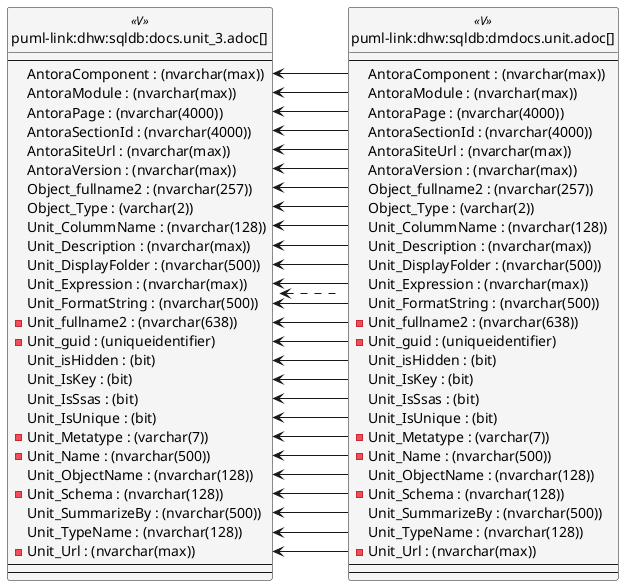 @startuml
left to right direction
'top to bottom direction
hide circle
'avoide "." issues:
set namespaceSeparator none


skinparam class {
  BackgroundColor White
  BackgroundColor<<FN>> Yellow
  BackgroundColor<<FS>> Yellow
  BackgroundColor<<FT>> LightGray
  BackgroundColor<<IF>> Yellow
  BackgroundColor<<IS>> Yellow
  BackgroundColor<<P>> Aqua
  BackgroundColor<<PC>> Aqua
  BackgroundColor<<SN>> Yellow
  BackgroundColor<<SO>> SlateBlue
  BackgroundColor<<TF>> LightGray
  BackgroundColor<<TR>> Tomato
  BackgroundColor<<U>> White
  BackgroundColor<<V>> WhiteSmoke
  BackgroundColor<<X>> Aqua
  BackgroundColor<<external>> AliceBlue
}


entity "puml-link:dhw:sqldb:dmdocs.unit.adoc[]" as dmdocs.unit << V >> {
  --
  AntoraComponent : (nvarchar(max))
  AntoraModule : (nvarchar(max))
  AntoraPage : (nvarchar(4000))
  AntoraSectionId : (nvarchar(4000))
  AntoraSiteUrl : (nvarchar(max))
  AntoraVersion : (nvarchar(max))
  Object_fullname2 : (nvarchar(257))
  Object_Type : (varchar(2))
  Unit_ColummName : (nvarchar(128))
  Unit_Description : (nvarchar(max))
  Unit_DisplayFolder : (nvarchar(500))
  Unit_Expression : (nvarchar(max))
  Unit_FormatString : (nvarchar(500))
  - Unit_fullname2 : (nvarchar(638))
  - Unit_guid : (uniqueidentifier)
  Unit_isHidden : (bit)
  Unit_IsKey : (bit)
  Unit_IsSsas : (bit)
  Unit_IsUnique : (bit)
  - Unit_Metatype : (varchar(7))
  - Unit_Name : (nvarchar(500))
  Unit_ObjectName : (nvarchar(128))
  - Unit_Schema : (nvarchar(128))
  Unit_SummarizeBy : (nvarchar(500))
  Unit_TypeName : (nvarchar(128))
  - Unit_Url : (nvarchar(max))
  --
  --
}

entity "puml-link:dhw:sqldb:docs.unit_3.adoc[]" as docs.Unit_3 << V >> {
  --
  AntoraComponent : (nvarchar(max))
  AntoraModule : (nvarchar(max))
  AntoraPage : (nvarchar(4000))
  AntoraSectionId : (nvarchar(4000))
  AntoraSiteUrl : (nvarchar(max))
  AntoraVersion : (nvarchar(max))
  Object_fullname2 : (nvarchar(257))
  Object_Type : (varchar(2))
  Unit_ColummName : (nvarchar(128))
  Unit_Description : (nvarchar(max))
  Unit_DisplayFolder : (nvarchar(500))
  Unit_Expression : (nvarchar(max))
  Unit_FormatString : (nvarchar(500))
  - Unit_fullname2 : (nvarchar(638))
  - Unit_guid : (uniqueidentifier)
  Unit_isHidden : (bit)
  Unit_IsKey : (bit)
  Unit_IsSsas : (bit)
  Unit_IsUnique : (bit)
  - Unit_Metatype : (varchar(7))
  - Unit_Name : (nvarchar(500))
  Unit_ObjectName : (nvarchar(128))
  - Unit_Schema : (nvarchar(128))
  Unit_SummarizeBy : (nvarchar(500))
  Unit_TypeName : (nvarchar(128))
  - Unit_Url : (nvarchar(max))
  --
  --
}

docs.Unit_3 <.. dmdocs.unit
"docs.Unit_3::AntoraComponent" <-- "dmdocs.unit::AntoraComponent"
"docs.Unit_3::AntoraModule" <-- "dmdocs.unit::AntoraModule"
"docs.Unit_3::AntoraPage" <-- "dmdocs.unit::AntoraPage"
"docs.Unit_3::AntoraSectionId" <-- "dmdocs.unit::AntoraSectionId"
"docs.Unit_3::AntoraSiteUrl" <-- "dmdocs.unit::AntoraSiteUrl"
"docs.Unit_3::AntoraVersion" <-- "dmdocs.unit::AntoraVersion"
"docs.Unit_3::Object_fullname2" <-- "dmdocs.unit::Object_fullname2"
"docs.Unit_3::Object_Type" <-- "dmdocs.unit::Object_Type"
"docs.Unit_3::Unit_ColummName" <-- "dmdocs.unit::Unit_ColummName"
"docs.Unit_3::Unit_Description" <-- "dmdocs.unit::Unit_Description"
"docs.Unit_3::Unit_DisplayFolder" <-- "dmdocs.unit::Unit_DisplayFolder"
"docs.Unit_3::Unit_Expression" <-- "dmdocs.unit::Unit_Expression"
"docs.Unit_3::Unit_FormatString" <-- "dmdocs.unit::Unit_FormatString"
"docs.Unit_3::Unit_fullname2" <-- "dmdocs.unit::Unit_fullname2"
"docs.Unit_3::Unit_guid" <-- "dmdocs.unit::Unit_guid"
"docs.Unit_3::Unit_isHidden" <-- "dmdocs.unit::Unit_isHidden"
"docs.Unit_3::Unit_IsKey" <-- "dmdocs.unit::Unit_IsKey"
"docs.Unit_3::Unit_IsSsas" <-- "dmdocs.unit::Unit_IsSsas"
"docs.Unit_3::Unit_IsUnique" <-- "dmdocs.unit::Unit_IsUnique"
"docs.Unit_3::Unit_Metatype" <-- "dmdocs.unit::Unit_Metatype"
"docs.Unit_3::Unit_Name" <-- "dmdocs.unit::Unit_Name"
"docs.Unit_3::Unit_ObjectName" <-- "dmdocs.unit::Unit_ObjectName"
"docs.Unit_3::Unit_Schema" <-- "dmdocs.unit::Unit_Schema"
"docs.Unit_3::Unit_SummarizeBy" <-- "dmdocs.unit::Unit_SummarizeBy"
"docs.Unit_3::Unit_TypeName" <-- "dmdocs.unit::Unit_TypeName"
"docs.Unit_3::Unit_Url" <-- "dmdocs.unit::Unit_Url"
@enduml

